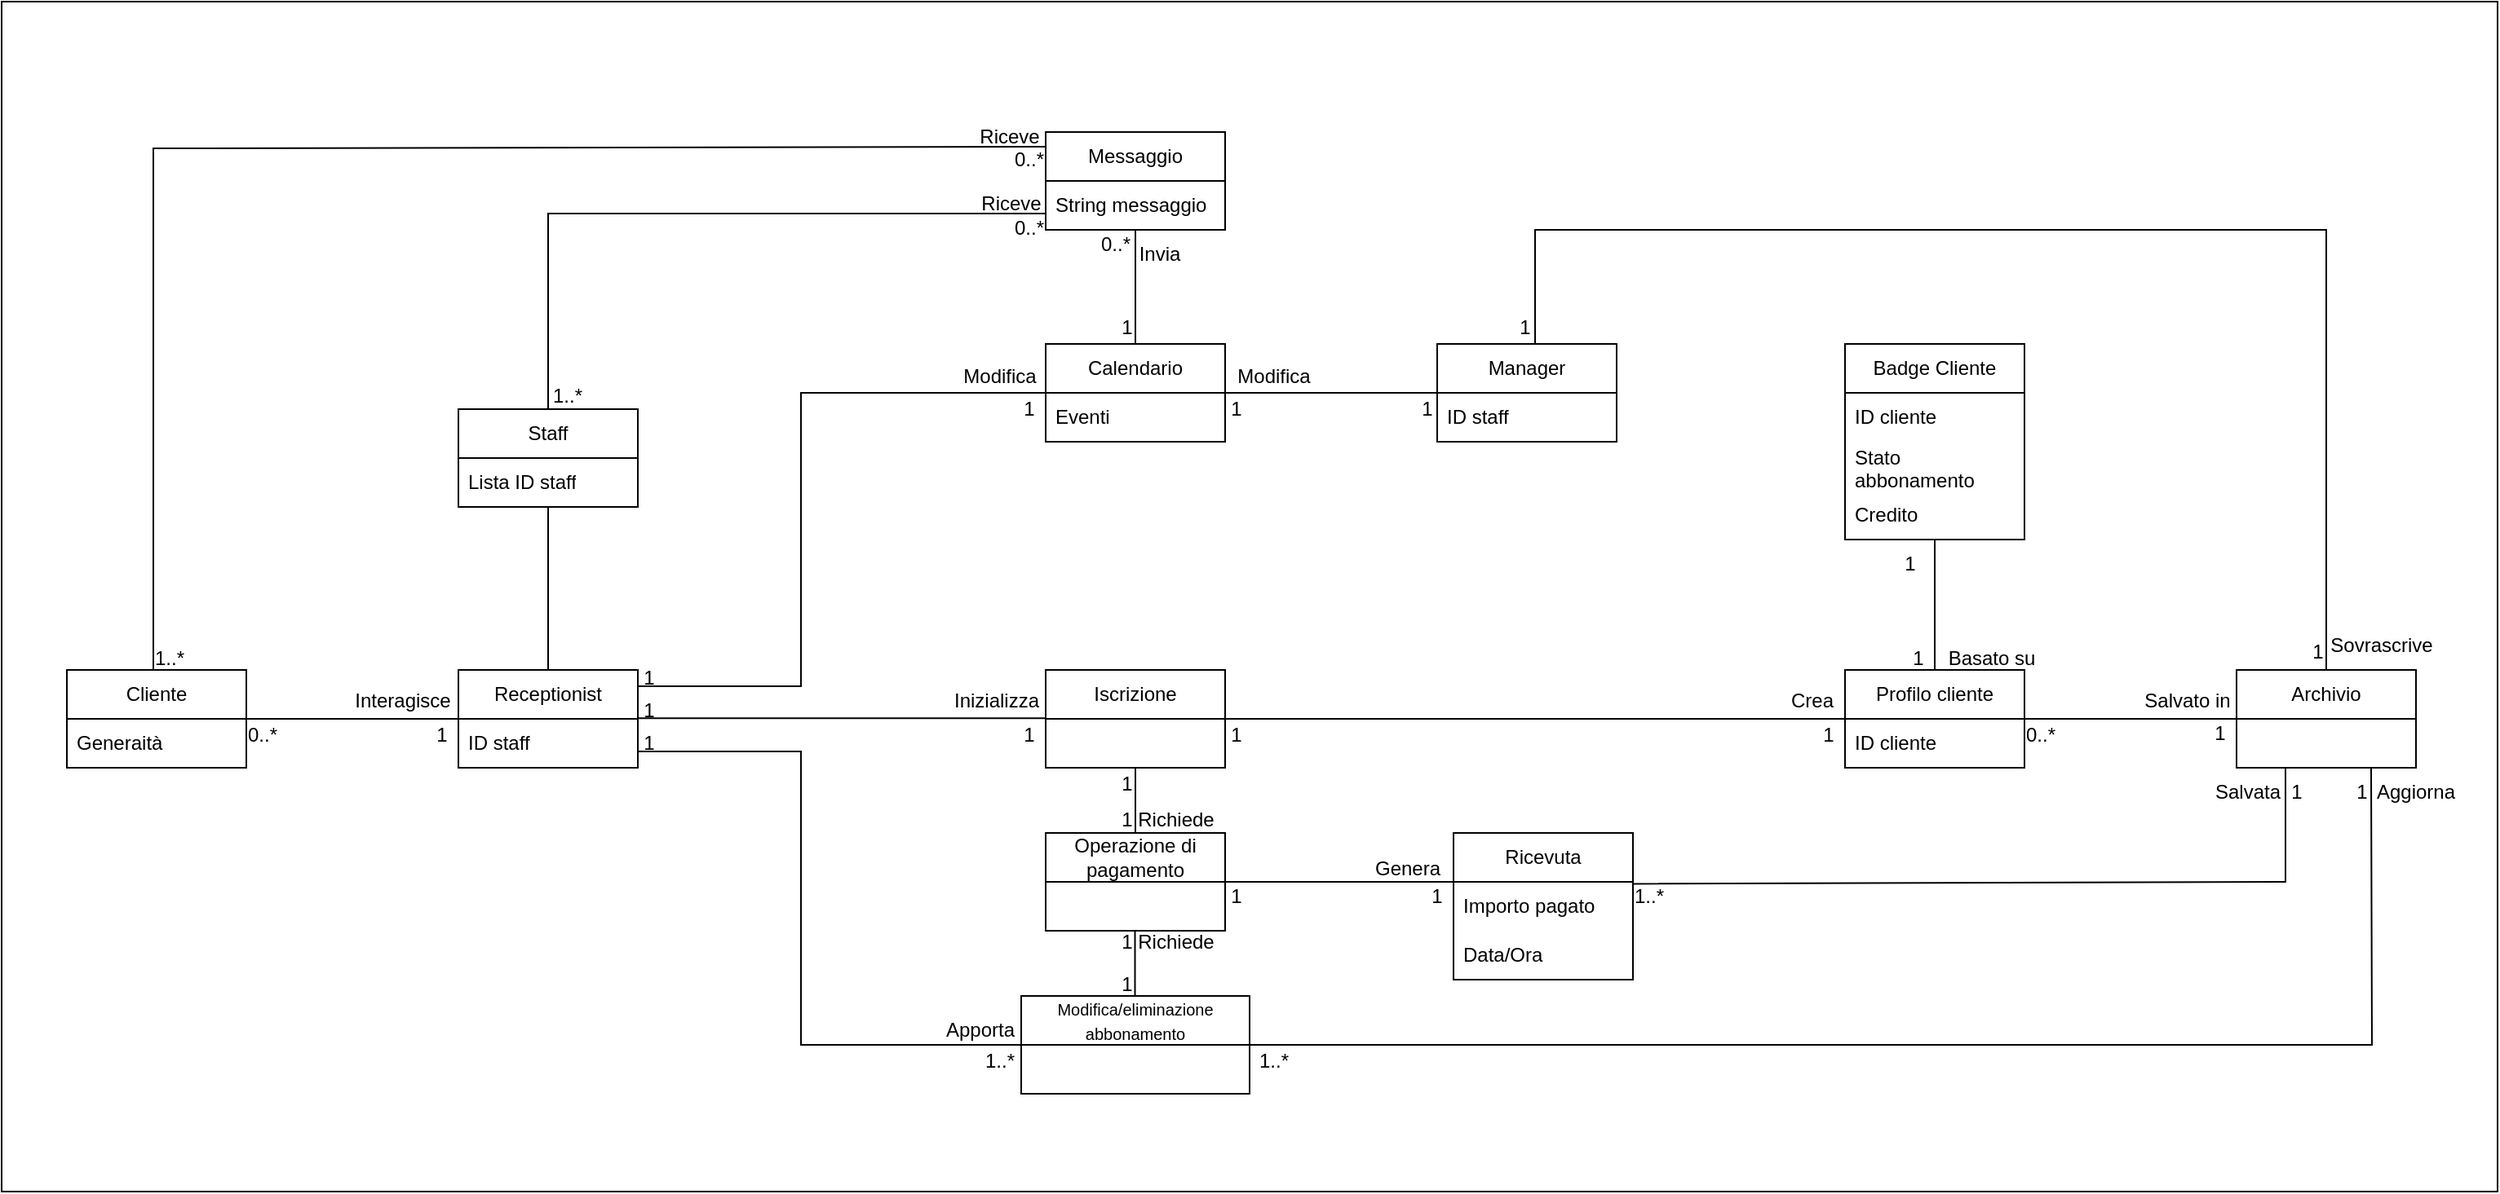 <mxfile version="26.2.9">
  <diagram name="Pagina-1" id="UwOmLVS_siH5T4Wg7gD2">
    <mxGraphModel dx="2069" dy="646" grid="1" gridSize="10" guides="1" tooltips="1" connect="1" arrows="1" fold="1" page="1" pageScale="1" pageWidth="827" pageHeight="1169" math="0" shadow="0">
      <root>
        <mxCell id="0" />
        <mxCell id="1" parent="0" />
        <mxCell id="hVn7NwHn_v4znucfLe-K-171" value="" style="rounded=0;whiteSpace=wrap;html=1;" vertex="1" parent="1">
          <mxGeometry x="-780" y="200" width="1530" height="730" as="geometry" />
        </mxCell>
        <mxCell id="hVn7NwHn_v4znucfLe-K-2" value="Receptionist" style="swimlane;fontStyle=0;childLayout=stackLayout;horizontal=1;startSize=30;horizontalStack=0;resizeParent=1;resizeParentMax=0;resizeLast=0;collapsible=1;marginBottom=0;whiteSpace=wrap;html=1;movable=1;resizable=1;rotatable=1;deletable=1;editable=1;locked=0;connectable=1;" vertex="1" parent="1">
          <mxGeometry x="-500" y="610" width="110" height="60" as="geometry" />
        </mxCell>
        <mxCell id="hVn7NwHn_v4znucfLe-K-152" value="ID staff" style="text;strokeColor=none;fillColor=none;align=left;verticalAlign=middle;spacingLeft=4;spacingRight=4;overflow=hidden;points=[[0,0.5],[1,0.5]];portConstraint=eastwest;rotatable=0;whiteSpace=wrap;html=1;" vertex="1" parent="hVn7NwHn_v4znucfLe-K-2">
          <mxGeometry y="30" width="110" height="30" as="geometry" />
        </mxCell>
        <mxCell id="hVn7NwHn_v4znucfLe-K-4" value="Profilo cliente" style="swimlane;fontStyle=0;childLayout=stackLayout;horizontal=1;startSize=30;horizontalStack=0;resizeParent=1;resizeParentMax=0;resizeLast=0;collapsible=1;marginBottom=0;whiteSpace=wrap;html=1;movable=1;resizable=1;rotatable=1;deletable=1;editable=1;locked=0;connectable=1;" vertex="1" parent="1">
          <mxGeometry x="350" y="610" width="110" height="60" as="geometry">
            <mxRectangle x="550" y="280" width="80" height="30" as="alternateBounds" />
          </mxGeometry>
        </mxCell>
        <mxCell id="hVn7NwHn_v4znucfLe-K-165" value="ID cliente" style="text;strokeColor=none;fillColor=none;align=left;verticalAlign=middle;spacingLeft=4;spacingRight=4;overflow=hidden;points=[[0,0.5],[1,0.5]];portConstraint=eastwest;rotatable=0;whiteSpace=wrap;html=1;" vertex="1" parent="hVn7NwHn_v4znucfLe-K-4">
          <mxGeometry y="30" width="110" height="30" as="geometry" />
        </mxCell>
        <mxCell id="hVn7NwHn_v4znucfLe-K-6" value="Archivio" style="swimlane;fontStyle=0;childLayout=stackLayout;horizontal=1;startSize=30;horizontalStack=0;resizeParent=1;resizeParentMax=0;resizeLast=0;collapsible=1;marginBottom=0;whiteSpace=wrap;html=1;movable=1;resizable=1;rotatable=1;deletable=1;editable=1;locked=0;connectable=1;" vertex="1" parent="1">
          <mxGeometry x="590" y="610" width="110" height="60" as="geometry" />
        </mxCell>
        <mxCell id="hVn7NwHn_v4znucfLe-K-10" value="Iscrizione" style="swimlane;fontStyle=0;childLayout=stackLayout;horizontal=1;startSize=30;horizontalStack=0;resizeParent=1;resizeParentMax=0;resizeLast=0;collapsible=1;marginBottom=0;whiteSpace=wrap;html=1;movable=1;resizable=1;rotatable=1;deletable=1;editable=1;locked=0;connectable=1;" vertex="1" parent="1">
          <mxGeometry x="-140" y="610" width="110" height="60" as="geometry">
            <mxRectangle x="359" y="280" width="90" height="30" as="alternateBounds" />
          </mxGeometry>
        </mxCell>
        <mxCell id="hVn7NwHn_v4znucfLe-K-13" value="Operazione di&lt;div&gt;pagamento&lt;/div&gt;" style="swimlane;fontStyle=0;childLayout=stackLayout;horizontal=1;startSize=30;horizontalStack=0;resizeParent=1;resizeParentMax=0;resizeLast=0;collapsible=1;marginBottom=0;whiteSpace=wrap;html=1;movable=1;resizable=1;rotatable=1;deletable=1;editable=1;locked=0;connectable=1;" vertex="1" parent="1">
          <mxGeometry x="-140" y="710" width="110" height="60" as="geometry" />
        </mxCell>
        <mxCell id="hVn7NwHn_v4znucfLe-K-15" value="Badge Cliente" style="swimlane;fontStyle=0;childLayout=stackLayout;horizontal=1;startSize=30;horizontalStack=0;resizeParent=1;resizeParentMax=0;resizeLast=0;collapsible=1;marginBottom=0;whiteSpace=wrap;html=1;movable=1;resizable=1;rotatable=1;deletable=1;editable=1;locked=0;connectable=1;" vertex="1" parent="1">
          <mxGeometry x="350" y="410" width="110" height="120" as="geometry" />
        </mxCell>
        <mxCell id="hVn7NwHn_v4znucfLe-K-166" value="ID cliente" style="text;strokeColor=none;fillColor=none;align=left;verticalAlign=middle;spacingLeft=4;spacingRight=4;overflow=hidden;points=[[0,0.5],[1,0.5]];portConstraint=eastwest;rotatable=0;whiteSpace=wrap;html=1;" vertex="1" parent="hVn7NwHn_v4znucfLe-K-15">
          <mxGeometry y="30" width="110" height="30" as="geometry" />
        </mxCell>
        <mxCell id="hVn7NwHn_v4znucfLe-K-167" value="Stato abbonamento" style="text;strokeColor=none;fillColor=none;align=left;verticalAlign=middle;spacingLeft=4;spacingRight=4;overflow=hidden;points=[[0,0.5],[1,0.5]];portConstraint=eastwest;rotatable=0;whiteSpace=wrap;html=1;" vertex="1" parent="hVn7NwHn_v4znucfLe-K-15">
          <mxGeometry y="60" width="110" height="30" as="geometry" />
        </mxCell>
        <mxCell id="hVn7NwHn_v4znucfLe-K-168" value="Credito" style="text;strokeColor=none;fillColor=none;align=left;verticalAlign=middle;spacingLeft=4;spacingRight=4;overflow=hidden;points=[[0,0.5],[1,0.5]];portConstraint=eastwest;rotatable=0;whiteSpace=wrap;html=1;" vertex="1" parent="hVn7NwHn_v4znucfLe-K-15">
          <mxGeometry y="90" width="110" height="30" as="geometry" />
        </mxCell>
        <mxCell id="hVn7NwHn_v4znucfLe-K-33" value="Ricevuta" style="swimlane;fontStyle=0;childLayout=stackLayout;horizontal=1;startSize=30;horizontalStack=0;resizeParent=1;resizeParentMax=0;resizeLast=0;collapsible=1;marginBottom=0;whiteSpace=wrap;html=1;movable=1;resizable=1;rotatable=1;deletable=1;editable=1;locked=0;connectable=1;" vertex="1" parent="1">
          <mxGeometry x="110" y="710" width="110" height="90" as="geometry" />
        </mxCell>
        <mxCell id="hVn7NwHn_v4znucfLe-K-162" value="Importo pagato" style="text;strokeColor=none;fillColor=none;align=left;verticalAlign=middle;spacingLeft=4;spacingRight=4;overflow=hidden;points=[[0,0.5],[1,0.5]];portConstraint=eastwest;rotatable=0;whiteSpace=wrap;html=1;" vertex="1" parent="hVn7NwHn_v4znucfLe-K-33">
          <mxGeometry y="30" width="110" height="30" as="geometry" />
        </mxCell>
        <mxCell id="hVn7NwHn_v4znucfLe-K-161" value="Data/Ora" style="text;strokeColor=none;fillColor=none;align=left;verticalAlign=middle;spacingLeft=4;spacingRight=4;overflow=hidden;points=[[0,0.5],[1,0.5]];portConstraint=eastwest;rotatable=0;whiteSpace=wrap;html=1;" vertex="1" parent="hVn7NwHn_v4znucfLe-K-33">
          <mxGeometry y="60" width="110" height="30" as="geometry" />
        </mxCell>
        <mxCell id="hVn7NwHn_v4znucfLe-K-43" value="&lt;div&gt;&lt;font size=&quot;1&quot;&gt;Modifica/&lt;/font&gt;&lt;span style=&quot;font-size: x-small; background-color: transparent; color: light-dark(rgb(0, 0, 0), rgb(255, 255, 255));&quot;&gt;eliminazione&lt;/span&gt;&lt;/div&gt;&lt;div&gt;&lt;font size=&quot;1&quot;&gt;abbonamento&lt;/font&gt;&lt;/div&gt;" style="swimlane;fontStyle=0;childLayout=stackLayout;horizontal=1;startSize=30;horizontalStack=0;resizeParent=1;resizeParentMax=0;resizeLast=0;collapsible=1;marginBottom=0;whiteSpace=wrap;html=1;movable=1;resizable=1;rotatable=1;deletable=1;editable=1;locked=0;connectable=1;" vertex="1" parent="1">
          <mxGeometry x="-155" y="810" width="140" height="60" as="geometry">
            <mxRectangle x="359" y="280" width="90" height="30" as="alternateBounds" />
          </mxGeometry>
        </mxCell>
        <mxCell id="hVn7NwHn_v4znucfLe-K-47" value="Manager" style="swimlane;fontStyle=0;childLayout=stackLayout;horizontal=1;startSize=30;horizontalStack=0;resizeParent=1;resizeParentMax=0;resizeLast=0;collapsible=1;marginBottom=0;whiteSpace=wrap;html=1;movable=1;resizable=1;rotatable=1;deletable=1;editable=1;locked=0;connectable=1;" vertex="1" parent="1">
          <mxGeometry x="100" y="410" width="110" height="60" as="geometry" />
        </mxCell>
        <mxCell id="hVn7NwHn_v4znucfLe-K-155" value="ID staff" style="text;strokeColor=none;fillColor=none;align=left;verticalAlign=middle;spacingLeft=4;spacingRight=4;overflow=hidden;points=[[0,0.5],[1,0.5]];portConstraint=eastwest;rotatable=0;whiteSpace=wrap;html=1;" vertex="1" parent="hVn7NwHn_v4znucfLe-K-47">
          <mxGeometry y="30" width="110" height="30" as="geometry" />
        </mxCell>
        <mxCell id="hVn7NwHn_v4znucfLe-K-50" value="Calendario" style="swimlane;fontStyle=0;childLayout=stackLayout;horizontal=1;startSize=30;horizontalStack=0;resizeParent=1;resizeParentMax=0;resizeLast=0;collapsible=1;marginBottom=0;whiteSpace=wrap;html=1;movable=1;resizable=1;rotatable=1;deletable=1;editable=1;locked=0;connectable=1;" vertex="1" parent="1">
          <mxGeometry x="-140" y="410" width="110" height="60" as="geometry">
            <mxRectangle x="359" y="280" width="90" height="30" as="alternateBounds" />
          </mxGeometry>
        </mxCell>
        <mxCell id="hVn7NwHn_v4znucfLe-K-157" value="Eventi" style="text;strokeColor=none;fillColor=none;align=left;verticalAlign=middle;spacingLeft=4;spacingRight=4;overflow=hidden;points=[[0,0.5],[1,0.5]];portConstraint=eastwest;rotatable=0;whiteSpace=wrap;html=1;" vertex="1" parent="hVn7NwHn_v4znucfLe-K-50">
          <mxGeometry y="30" width="110" height="30" as="geometry" />
        </mxCell>
        <mxCell id="hVn7NwHn_v4znucfLe-K-52" value="" style="endArrow=none;html=1;rounded=0;entryX=0;entryY=0.5;entryDx=0;entryDy=0;" edge="1" parent="1" source="hVn7NwHn_v4znucfLe-K-1" target="hVn7NwHn_v4znucfLe-K-2">
          <mxGeometry width="50" height="50" relative="1" as="geometry">
            <mxPoint x="-790" y="640" as="sourcePoint" />
            <mxPoint x="-740" y="590" as="targetPoint" />
          </mxGeometry>
        </mxCell>
        <mxCell id="hVn7NwHn_v4znucfLe-K-61" value="" style="endArrow=none;html=1;rounded=0;" edge="1" parent="1">
          <mxGeometry width="50" height="50" relative="1" as="geometry">
            <mxPoint x="-390" y="639.57" as="sourcePoint" />
            <mxPoint x="-140" y="639.57" as="targetPoint" />
          </mxGeometry>
        </mxCell>
        <mxCell id="hVn7NwHn_v4znucfLe-K-62" value="" style="endArrow=none;html=1;rounded=0;entryX=0;entryY=0.5;entryDx=0;entryDy=0;" edge="1" parent="1" target="hVn7NwHn_v4znucfLe-K-43">
          <mxGeometry width="50" height="50" relative="1" as="geometry">
            <mxPoint x="-390" y="660" as="sourcePoint" />
            <mxPoint x="-160" y="841" as="targetPoint" />
            <Array as="points">
              <mxPoint x="-290" y="660" />
              <mxPoint x="-290" y="840" />
            </Array>
          </mxGeometry>
        </mxCell>
        <mxCell id="hVn7NwHn_v4znucfLe-K-63" value="" style="endArrow=none;html=1;rounded=0;exitX=1;exitY=0.25;exitDx=0;exitDy=0;entryX=0;entryY=0.5;entryDx=0;entryDy=0;" edge="1" parent="1" target="hVn7NwHn_v4znucfLe-K-50">
          <mxGeometry width="50" height="50" relative="1" as="geometry">
            <mxPoint x="-390" y="620" as="sourcePoint" />
            <mxPoint x="-140" y="450" as="targetPoint" />
            <Array as="points">
              <mxPoint x="-330" y="620" />
              <mxPoint x="-290" y="620" />
              <mxPoint x="-290" y="440" />
            </Array>
          </mxGeometry>
        </mxCell>
        <mxCell id="hVn7NwHn_v4znucfLe-K-66" value="" style="endArrow=none;html=1;rounded=0;entryX=0;entryY=0.5;entryDx=0;entryDy=0;exitX=1;exitY=0.5;exitDx=0;exitDy=0;" edge="1" parent="1" source="hVn7NwHn_v4znucfLe-K-10" target="hVn7NwHn_v4znucfLe-K-4">
          <mxGeometry width="50" height="50" relative="1" as="geometry">
            <mxPoint x="-190" y="620" as="sourcePoint" />
            <mxPoint x="-140" y="570" as="targetPoint" />
          </mxGeometry>
        </mxCell>
        <mxCell id="hVn7NwHn_v4znucfLe-K-69" value="Messaggio" style="swimlane;fontStyle=0;childLayout=stackLayout;horizontal=1;startSize=30;horizontalStack=0;resizeParent=1;resizeParentMax=0;resizeLast=0;collapsible=1;marginBottom=0;whiteSpace=wrap;html=1;movable=1;resizable=1;rotatable=1;deletable=1;editable=1;locked=0;connectable=1;" vertex="1" parent="1">
          <mxGeometry x="-140" y="280" width="110" height="60" as="geometry">
            <mxRectangle x="359" y="280" width="90" height="30" as="alternateBounds" />
          </mxGeometry>
        </mxCell>
        <mxCell id="hVn7NwHn_v4znucfLe-K-156" value="String messaggio" style="text;strokeColor=none;fillColor=none;align=left;verticalAlign=middle;spacingLeft=4;spacingRight=4;overflow=hidden;points=[[0,0.5],[1,0.5]];portConstraint=eastwest;rotatable=0;whiteSpace=wrap;html=1;" vertex="1" parent="hVn7NwHn_v4znucfLe-K-69">
          <mxGeometry y="30" width="110" height="30" as="geometry" />
        </mxCell>
        <mxCell id="hVn7NwHn_v4znucfLe-K-71" value="" style="endArrow=none;html=1;rounded=0;entryX=0;entryY=0.5;entryDx=0;entryDy=0;exitX=1;exitY=0.5;exitDx=0;exitDy=0;" edge="1" parent="1" source="hVn7NwHn_v4znucfLe-K-4" target="hVn7NwHn_v4znucfLe-K-6">
          <mxGeometry width="50" height="50" relative="1" as="geometry">
            <mxPoint x="330" y="560" as="sourcePoint" />
            <mxPoint x="380" y="510" as="targetPoint" />
          </mxGeometry>
        </mxCell>
        <mxCell id="hVn7NwHn_v4znucfLe-K-72" value="" style="endArrow=none;html=1;rounded=0;exitX=0.5;exitY=1;exitDx=0;exitDy=0;entryX=0.5;entryY=0;entryDx=0;entryDy=0;" edge="1" parent="1" source="hVn7NwHn_v4znucfLe-K-10" target="hVn7NwHn_v4znucfLe-K-13">
          <mxGeometry width="50" height="50" relative="1" as="geometry">
            <mxPoint y="610" as="sourcePoint" />
            <mxPoint x="-85" y="700" as="targetPoint" />
          </mxGeometry>
        </mxCell>
        <mxCell id="hVn7NwHn_v4znucfLe-K-73" value="" style="endArrow=none;html=1;rounded=0;exitX=0.5;exitY=1;exitDx=0;exitDy=0;entryX=0.5;entryY=0;entryDx=0;entryDy=0;" edge="1" parent="1">
          <mxGeometry width="50" height="50" relative="1" as="geometry">
            <mxPoint x="-85.25" y="770" as="sourcePoint" />
            <mxPoint x="-85.25" y="810" as="targetPoint" />
          </mxGeometry>
        </mxCell>
        <mxCell id="hVn7NwHn_v4znucfLe-K-74" value="" style="endArrow=none;html=1;rounded=0;entryX=1;entryY=0.5;entryDx=0;entryDy=0;exitX=0;exitY=0;exitDx=0;exitDy=0;exitPerimeter=0;" edge="1" parent="1" source="hVn7NwHn_v4znucfLe-K-162" target="hVn7NwHn_v4znucfLe-K-13">
          <mxGeometry width="50" height="50" relative="1" as="geometry">
            <mxPoint x="82" y="760" as="sourcePoint" />
            <mxPoint x="-75.25" y="820" as="targetPoint" />
          </mxGeometry>
        </mxCell>
        <mxCell id="hVn7NwHn_v4znucfLe-K-75" value="" style="endArrow=none;html=1;rounded=0;entryX=0.5;entryY=0;entryDx=0;entryDy=0;" edge="1" parent="1" target="hVn7NwHn_v4znucfLe-K-6">
          <mxGeometry width="50" height="50" relative="1" as="geometry">
            <mxPoint x="160" y="410" as="sourcePoint" />
            <mxPoint x="50" y="500" as="targetPoint" />
            <Array as="points">
              <mxPoint x="160" y="340" />
              <mxPoint x="645" y="340" />
            </Array>
          </mxGeometry>
        </mxCell>
        <mxCell id="hVn7NwHn_v4znucfLe-K-76" value="" style="endArrow=none;html=1;rounded=0;exitX=1;exitY=0.5;exitDx=0;exitDy=0;entryX=0.75;entryY=1;entryDx=0;entryDy=0;" edge="1" parent="1" source="hVn7NwHn_v4znucfLe-K-43" target="hVn7NwHn_v4znucfLe-K-6">
          <mxGeometry width="50" height="50" relative="1" as="geometry">
            <mxPoint y="660" as="sourcePoint" />
            <mxPoint x="420" y="670" as="targetPoint" />
            <Array as="points">
              <mxPoint x="673" y="840" />
            </Array>
          </mxGeometry>
        </mxCell>
        <mxCell id="hVn7NwHn_v4znucfLe-K-77" value="" style="endArrow=none;html=1;rounded=0;exitX=1.003;exitY=0.347;exitDx=0;exitDy=0;exitPerimeter=0;" edge="1" parent="1" source="hVn7NwHn_v4znucfLe-K-33">
          <mxGeometry width="50" height="50" relative="1" as="geometry">
            <mxPoint y="660" as="sourcePoint" />
            <mxPoint x="620" y="670" as="targetPoint" />
            <Array as="points">
              <mxPoint x="620" y="740" />
            </Array>
          </mxGeometry>
        </mxCell>
        <mxCell id="hVn7NwHn_v4znucfLe-K-1" value="Cliente" style="swimlane;fontStyle=0;childLayout=stackLayout;horizontal=1;startSize=30;horizontalStack=0;resizeParent=1;resizeParentMax=0;resizeLast=0;collapsible=1;marginBottom=0;whiteSpace=wrap;html=1;movable=1;resizable=1;rotatable=1;deletable=1;editable=1;locked=0;connectable=1;" vertex="1" parent="1">
          <mxGeometry x="-740" y="610" width="110" height="60" as="geometry" />
        </mxCell>
        <mxCell id="hVn7NwHn_v4znucfLe-K-151" value="Generaità" style="text;strokeColor=none;fillColor=none;align=left;verticalAlign=middle;spacingLeft=4;spacingRight=4;overflow=hidden;points=[[0,0.5],[1,0.5]];portConstraint=eastwest;rotatable=0;whiteSpace=wrap;html=1;" vertex="1" parent="hVn7NwHn_v4znucfLe-K-1">
          <mxGeometry y="30" width="110" height="30" as="geometry" />
        </mxCell>
        <mxCell id="hVn7NwHn_v4znucfLe-K-85" value="" style="endArrow=none;html=1;rounded=0;exitX=0.5;exitY=1;exitDx=0;exitDy=0;entryX=0.5;entryY=0;entryDx=0;entryDy=0;" edge="1" parent="1" source="hVn7NwHn_v4znucfLe-K-69" target="hVn7NwHn_v4znucfLe-K-50">
          <mxGeometry width="50" height="50" relative="1" as="geometry">
            <mxPoint x="165" y="320" as="sourcePoint" />
            <mxPoint x="-20" y="450" as="targetPoint" />
            <Array as="points">
              <mxPoint x="-85" y="380" />
            </Array>
          </mxGeometry>
        </mxCell>
        <mxCell id="hVn7NwHn_v4znucfLe-K-86" value="" style="endArrow=none;html=1;rounded=0;exitX=0.5;exitY=0;exitDx=0;exitDy=0;" edge="1" parent="1" source="hVn7NwHn_v4znucfLe-K-88">
          <mxGeometry width="50" height="50" relative="1" as="geometry">
            <mxPoint x="-250" y="470" as="sourcePoint" />
            <mxPoint x="-140" y="330" as="targetPoint" />
            <Array as="points">
              <mxPoint x="-445" y="330" />
            </Array>
          </mxGeometry>
        </mxCell>
        <mxCell id="hVn7NwHn_v4znucfLe-K-87" value="" style="endArrow=none;html=1;rounded=0;entryX=1;entryY=0.5;entryDx=0;entryDy=0;exitX=0.5;exitY=0;exitDx=0;exitDy=0;" edge="1" parent="1">
          <mxGeometry width="50" height="50" relative="1" as="geometry">
            <mxPoint x="-687" y="610" as="sourcePoint" />
            <mxPoint x="-140" y="289" as="targetPoint" />
            <Array as="points">
              <mxPoint x="-687" y="290" />
            </Array>
          </mxGeometry>
        </mxCell>
        <mxCell id="hVn7NwHn_v4znucfLe-K-88" value="Staff" style="swimlane;fontStyle=0;childLayout=stackLayout;horizontal=1;startSize=30;horizontalStack=0;resizeParent=1;resizeParentMax=0;resizeLast=0;collapsible=1;marginBottom=0;whiteSpace=wrap;html=1;movable=1;resizable=1;rotatable=1;deletable=1;editable=1;locked=0;connectable=1;" vertex="1" parent="1">
          <mxGeometry x="-500" y="450" width="110" height="60" as="geometry">
            <mxRectangle x="359" y="280" width="90" height="30" as="alternateBounds" />
          </mxGeometry>
        </mxCell>
        <mxCell id="hVn7NwHn_v4znucfLe-K-154" value="Lista ID staff" style="text;strokeColor=none;fillColor=none;align=left;verticalAlign=middle;spacingLeft=4;spacingRight=4;overflow=hidden;points=[[0,0.5],[1,0.5]];portConstraint=eastwest;rotatable=0;whiteSpace=wrap;html=1;" vertex="1" parent="hVn7NwHn_v4znucfLe-K-88">
          <mxGeometry y="30" width="110" height="30" as="geometry" />
        </mxCell>
        <mxCell id="hVn7NwHn_v4znucfLe-K-89" value="" style="endArrow=none;html=1;rounded=0;entryX=0.5;entryY=1;entryDx=0;entryDy=0;exitX=0.5;exitY=0;exitDx=0;exitDy=0;" edge="1" parent="1" source="hVn7NwHn_v4znucfLe-K-2" target="hVn7NwHn_v4znucfLe-K-88">
          <mxGeometry width="50" height="50" relative="1" as="geometry">
            <mxPoint x="-445" y="600" as="sourcePoint" />
            <mxPoint x="-200" y="420" as="targetPoint" />
          </mxGeometry>
        </mxCell>
        <mxCell id="hVn7NwHn_v4znucfLe-K-90" value="" style="endArrow=none;html=1;rounded=0;entryX=0;entryY=0.5;entryDx=0;entryDy=0;exitX=1;exitY=0.5;exitDx=0;exitDy=0;" edge="1" parent="1" source="hVn7NwHn_v4znucfLe-K-50" target="hVn7NwHn_v4znucfLe-K-47">
          <mxGeometry width="50" height="50" relative="1" as="geometry">
            <mxPoint x="-250" y="470" as="sourcePoint" />
            <mxPoint x="-200" y="420" as="targetPoint" />
          </mxGeometry>
        </mxCell>
        <mxCell id="hVn7NwHn_v4znucfLe-K-91" value="Interagisce" style="text;html=1;align=center;verticalAlign=middle;whiteSpace=wrap;rounded=0;" vertex="1" parent="1">
          <mxGeometry x="-564" y="614" width="60" height="30" as="geometry" />
        </mxCell>
        <mxCell id="hVn7NwHn_v4znucfLe-K-92" value="0..*" style="text;html=1;align=center;verticalAlign=middle;whiteSpace=wrap;rounded=0;" vertex="1" parent="1">
          <mxGeometry x="-650" y="635" width="60" height="30" as="geometry" />
        </mxCell>
        <mxCell id="hVn7NwHn_v4znucfLe-K-93" value="1" style="text;html=1;align=center;verticalAlign=middle;whiteSpace=wrap;rounded=0;" vertex="1" parent="1">
          <mxGeometry x="-540" y="635" width="60" height="30" as="geometry" />
        </mxCell>
        <mxCell id="hVn7NwHn_v4znucfLe-K-94" value="Modifica" style="text;html=1;align=center;verticalAlign=middle;whiteSpace=wrap;rounded=0;" vertex="1" parent="1">
          <mxGeometry x="-198" y="415" width="60" height="30" as="geometry" />
        </mxCell>
        <mxCell id="hVn7NwHn_v4znucfLe-K-95" value="1" style="text;html=1;align=center;verticalAlign=middle;whiteSpace=wrap;rounded=0;" vertex="1" parent="1">
          <mxGeometry x="-413" y="600" width="60" height="30" as="geometry" />
        </mxCell>
        <mxCell id="hVn7NwHn_v4znucfLe-K-96" value="1" style="text;html=1;align=center;verticalAlign=middle;whiteSpace=wrap;rounded=0;" vertex="1" parent="1">
          <mxGeometry x="-180" y="435" width="60" height="30" as="geometry" />
        </mxCell>
        <mxCell id="hVn7NwHn_v4znucfLe-K-97" value="Inizializza" style="text;html=1;align=center;verticalAlign=middle;whiteSpace=wrap;rounded=0;" vertex="1" parent="1">
          <mxGeometry x="-200" y="614" width="60" height="30" as="geometry" />
        </mxCell>
        <mxCell id="hVn7NwHn_v4znucfLe-K-98" value="1" style="text;html=1;align=center;verticalAlign=middle;whiteSpace=wrap;rounded=0;" vertex="1" parent="1">
          <mxGeometry x="-413" y="620" width="60" height="30" as="geometry" />
        </mxCell>
        <mxCell id="hVn7NwHn_v4znucfLe-K-99" value="1" style="text;html=1;align=center;verticalAlign=middle;whiteSpace=wrap;rounded=0;" vertex="1" parent="1">
          <mxGeometry x="-180" y="635" width="60" height="30" as="geometry" />
        </mxCell>
        <mxCell id="hVn7NwHn_v4znucfLe-K-100" value="1" style="text;html=1;align=center;verticalAlign=middle;whiteSpace=wrap;rounded=0;" vertex="1" parent="1">
          <mxGeometry x="-413" y="640" width="60" height="30" as="geometry" />
        </mxCell>
        <mxCell id="hVn7NwHn_v4znucfLe-K-101" value="Apporta" style="text;html=1;align=center;verticalAlign=middle;whiteSpace=wrap;rounded=0;" vertex="1" parent="1">
          <mxGeometry x="-210" y="816" width="60" height="30" as="geometry" />
        </mxCell>
        <mxCell id="hVn7NwHn_v4znucfLe-K-102" value="1..*" style="text;html=1;align=center;verticalAlign=middle;whiteSpace=wrap;rounded=0;" vertex="1" parent="1">
          <mxGeometry x="-198" y="835" width="60" height="30" as="geometry" />
        </mxCell>
        <mxCell id="hVn7NwHn_v4znucfLe-K-103" value="Invia" style="text;html=1;align=center;verticalAlign=middle;whiteSpace=wrap;rounded=0;" vertex="1" parent="1">
          <mxGeometry x="-100" y="340" width="60" height="30" as="geometry" />
        </mxCell>
        <mxCell id="hVn7NwHn_v4znucfLe-K-104" value="0..*" style="text;html=1;align=center;verticalAlign=middle;whiteSpace=wrap;rounded=0;" vertex="1" parent="1">
          <mxGeometry x="-127" y="334" width="60" height="30" as="geometry" />
        </mxCell>
        <mxCell id="hVn7NwHn_v4znucfLe-K-105" value="1" style="text;html=1;align=center;verticalAlign=middle;whiteSpace=wrap;rounded=0;" vertex="1" parent="1">
          <mxGeometry x="-120" y="385" width="60" height="30" as="geometry" />
        </mxCell>
        <mxCell id="hVn7NwHn_v4znucfLe-K-106" value="Riceve" style="text;html=1;align=center;verticalAlign=middle;whiteSpace=wrap;rounded=0;" vertex="1" parent="1">
          <mxGeometry x="-191" y="309" width="60" height="30" as="geometry" />
        </mxCell>
        <mxCell id="hVn7NwHn_v4znucfLe-K-108" value="Riceve" style="text;html=1;align=center;verticalAlign=middle;whiteSpace=wrap;rounded=0;" vertex="1" parent="1">
          <mxGeometry x="-192" y="268" width="60" height="30" as="geometry" />
        </mxCell>
        <mxCell id="hVn7NwHn_v4znucfLe-K-110" value="0..*" style="text;html=1;align=center;verticalAlign=middle;whiteSpace=wrap;rounded=0;" vertex="1" parent="1">
          <mxGeometry x="-180" y="282" width="60" height="30" as="geometry" />
        </mxCell>
        <mxCell id="hVn7NwHn_v4znucfLe-K-111" value="0..*" style="text;html=1;align=center;verticalAlign=middle;whiteSpace=wrap;rounded=0;" vertex="1" parent="1">
          <mxGeometry x="-180" y="324" width="60" height="30" as="geometry" />
        </mxCell>
        <mxCell id="hVn7NwHn_v4znucfLe-K-113" value="1..*" style="text;html=1;align=center;verticalAlign=middle;whiteSpace=wrap;rounded=0;" vertex="1" parent="1">
          <mxGeometry x="-463" y="427" width="60" height="30" as="geometry" />
        </mxCell>
        <mxCell id="hVn7NwHn_v4znucfLe-K-115" value="1..*" style="text;html=1;align=center;verticalAlign=middle;whiteSpace=wrap;rounded=0;" vertex="1" parent="1">
          <mxGeometry x="-707" y="588" width="60" height="30" as="geometry" />
        </mxCell>
        <mxCell id="hVn7NwHn_v4znucfLe-K-116" value="Richiede" style="text;html=1;align=center;verticalAlign=middle;whiteSpace=wrap;rounded=0;" vertex="1" parent="1">
          <mxGeometry x="-90" y="687" width="60" height="30" as="geometry" />
        </mxCell>
        <mxCell id="hVn7NwHn_v4znucfLe-K-117" value="Richiede" style="text;html=1;align=center;verticalAlign=middle;whiteSpace=wrap;rounded=0;" vertex="1" parent="1">
          <mxGeometry x="-90" y="762" width="60" height="30" as="geometry" />
        </mxCell>
        <mxCell id="hVn7NwHn_v4znucfLe-K-118" value="1" style="text;html=1;align=center;verticalAlign=middle;whiteSpace=wrap;rounded=0;" vertex="1" parent="1">
          <mxGeometry x="-120" y="665" width="60" height="30" as="geometry" />
        </mxCell>
        <mxCell id="hVn7NwHn_v4znucfLe-K-119" value="1" style="text;html=1;align=center;verticalAlign=middle;whiteSpace=wrap;rounded=0;" vertex="1" parent="1">
          <mxGeometry x="-120" y="687" width="60" height="30" as="geometry" />
        </mxCell>
        <mxCell id="hVn7NwHn_v4znucfLe-K-120" value="1" style="text;html=1;align=center;verticalAlign=middle;whiteSpace=wrap;rounded=0;" vertex="1" parent="1">
          <mxGeometry x="-120" y="762" width="60" height="30" as="geometry" />
        </mxCell>
        <mxCell id="hVn7NwHn_v4znucfLe-K-121" value="1" style="text;html=1;align=center;verticalAlign=middle;whiteSpace=wrap;rounded=0;" vertex="1" parent="1">
          <mxGeometry x="-120" y="788" width="60" height="30" as="geometry" />
        </mxCell>
        <mxCell id="hVn7NwHn_v4znucfLe-K-123" value="Genera" style="text;html=1;align=center;verticalAlign=middle;whiteSpace=wrap;rounded=0;" vertex="1" parent="1">
          <mxGeometry x="52" y="717" width="60" height="30" as="geometry" />
        </mxCell>
        <mxCell id="hVn7NwHn_v4znucfLe-K-124" value="1" style="text;html=1;align=center;verticalAlign=middle;whiteSpace=wrap;rounded=0;" vertex="1" parent="1">
          <mxGeometry x="-53" y="734" width="60" height="30" as="geometry" />
        </mxCell>
        <mxCell id="hVn7NwHn_v4znucfLe-K-126" value="1" style="text;html=1;align=center;verticalAlign=middle;whiteSpace=wrap;rounded=0;" vertex="1" parent="1">
          <mxGeometry x="70" y="734" width="60" height="30" as="geometry" />
        </mxCell>
        <mxCell id="hVn7NwHn_v4znucfLe-K-127" value="Modifica" style="text;html=1;align=center;verticalAlign=middle;whiteSpace=wrap;rounded=0;" vertex="1" parent="1">
          <mxGeometry x="-30" y="415" width="60" height="30" as="geometry" />
        </mxCell>
        <mxCell id="hVn7NwHn_v4znucfLe-K-128" value="1" style="text;html=1;align=center;verticalAlign=middle;whiteSpace=wrap;rounded=0;" vertex="1" parent="1">
          <mxGeometry x="-53" y="435" width="60" height="30" as="geometry" />
        </mxCell>
        <mxCell id="hVn7NwHn_v4znucfLe-K-131" value="1" style="text;html=1;align=center;verticalAlign=middle;whiteSpace=wrap;rounded=0;" vertex="1" parent="1">
          <mxGeometry x="64" y="435" width="60" height="30" as="geometry" />
        </mxCell>
        <mxCell id="hVn7NwHn_v4znucfLe-K-132" value="1" style="text;html=1;align=center;verticalAlign=middle;whiteSpace=wrap;rounded=0;" vertex="1" parent="1">
          <mxGeometry x="124" y="385" width="60" height="30" as="geometry" />
        </mxCell>
        <mxCell id="hVn7NwHn_v4znucfLe-K-133" value="Sovrascrive" style="text;html=1;align=center;verticalAlign=middle;whiteSpace=wrap;rounded=0;" vertex="1" parent="1">
          <mxGeometry x="649" y="580" width="60" height="30" as="geometry" />
        </mxCell>
        <mxCell id="hVn7NwHn_v4znucfLe-K-134" value="1" style="text;html=1;align=center;verticalAlign=middle;whiteSpace=wrap;rounded=0;" vertex="1" parent="1">
          <mxGeometry x="610" y="584" width="60" height="30" as="geometry" />
        </mxCell>
        <mxCell id="hVn7NwHn_v4znucfLe-K-135" value="1" style="text;html=1;align=center;verticalAlign=middle;whiteSpace=wrap;rounded=0;" vertex="1" parent="1">
          <mxGeometry x="-53" y="635" width="60" height="30" as="geometry" />
        </mxCell>
        <mxCell id="hVn7NwHn_v4znucfLe-K-136" value="1" style="text;html=1;align=center;verticalAlign=middle;whiteSpace=wrap;rounded=0;" vertex="1" parent="1">
          <mxGeometry x="310" y="635" width="60" height="30" as="geometry" />
        </mxCell>
        <mxCell id="hVn7NwHn_v4znucfLe-K-137" value="Crea" style="text;html=1;align=center;verticalAlign=middle;whiteSpace=wrap;rounded=0;" vertex="1" parent="1">
          <mxGeometry x="300" y="614" width="60" height="30" as="geometry" />
        </mxCell>
        <mxCell id="hVn7NwHn_v4znucfLe-K-138" value="Aggiorna" style="text;html=1;align=center;verticalAlign=middle;whiteSpace=wrap;rounded=0;" vertex="1" parent="1">
          <mxGeometry x="670" y="670" width="60" height="30" as="geometry" />
        </mxCell>
        <mxCell id="hVn7NwHn_v4znucfLe-K-139" value="1..*" style="text;html=1;align=center;verticalAlign=middle;whiteSpace=wrap;rounded=0;" vertex="1" parent="1">
          <mxGeometry x="-30" y="835" width="60" height="30" as="geometry" />
        </mxCell>
        <mxCell id="hVn7NwHn_v4znucfLe-K-140" value="1" style="text;html=1;align=center;verticalAlign=middle;whiteSpace=wrap;rounded=0;" vertex="1" parent="1">
          <mxGeometry x="637" y="670" width="60" height="30" as="geometry" />
        </mxCell>
        <mxCell id="hVn7NwHn_v4znucfLe-K-141" value="Salvata" style="text;html=1;align=center;verticalAlign=middle;whiteSpace=wrap;rounded=0;" vertex="1" parent="1">
          <mxGeometry x="567" y="670" width="60" height="30" as="geometry" />
        </mxCell>
        <mxCell id="hVn7NwHn_v4znucfLe-K-142" value="1" style="text;html=1;align=center;verticalAlign=middle;whiteSpace=wrap;rounded=0;" vertex="1" parent="1">
          <mxGeometry x="597" y="670" width="60" height="30" as="geometry" />
        </mxCell>
        <mxCell id="hVn7NwHn_v4znucfLe-K-143" value="1..*" style="text;html=1;align=center;verticalAlign=middle;whiteSpace=wrap;rounded=0;" vertex="1" parent="1">
          <mxGeometry x="200" y="734" width="60" height="30" as="geometry" />
        </mxCell>
        <mxCell id="hVn7NwHn_v4znucfLe-K-144" value="Salvato in" style="text;html=1;align=center;verticalAlign=middle;whiteSpace=wrap;rounded=0;" vertex="1" parent="1">
          <mxGeometry x="530" y="614" width="60" height="30" as="geometry" />
        </mxCell>
        <mxCell id="hVn7NwHn_v4znucfLe-K-145" value="1" style="text;html=1;align=center;verticalAlign=middle;whiteSpace=wrap;rounded=0;" vertex="1" parent="1">
          <mxGeometry x="550" y="634" width="60" height="30" as="geometry" />
        </mxCell>
        <mxCell id="hVn7NwHn_v4znucfLe-K-146" value="0..*" style="text;html=1;align=center;verticalAlign=middle;whiteSpace=wrap;rounded=0;" vertex="1" parent="1">
          <mxGeometry x="440" y="635" width="60" height="30" as="geometry" />
        </mxCell>
        <mxCell id="hVn7NwHn_v4znucfLe-K-147" value="1" style="text;html=1;align=center;verticalAlign=middle;whiteSpace=wrap;rounded=0;" vertex="1" parent="1">
          <mxGeometry x="340" y="588" width="110" height="30" as="geometry" />
        </mxCell>
        <mxCell id="hVn7NwHn_v4znucfLe-K-148" value="1" style="text;html=1;align=center;verticalAlign=middle;whiteSpace=wrap;rounded=0;" vertex="1" parent="1">
          <mxGeometry x="360" y="530" width="60" height="30" as="geometry" />
        </mxCell>
        <mxCell id="hVn7NwHn_v4znucfLe-K-150" value="Basato su" style="text;html=1;align=center;verticalAlign=middle;whiteSpace=wrap;rounded=0;" vertex="1" parent="1">
          <mxGeometry x="410" y="588" width="60" height="30" as="geometry" />
        </mxCell>
        <mxCell id="hVn7NwHn_v4znucfLe-K-169" value="" style="endArrow=none;html=1;rounded=0;entryX=0.75;entryY=0;entryDx=0;entryDy=0;exitX=0.5;exitY=0;exitDx=0;exitDy=0;" edge="1" parent="1" source="hVn7NwHn_v4znucfLe-K-4" target="hVn7NwHn_v4znucfLe-K-148">
          <mxGeometry width="50" height="50" relative="1" as="geometry">
            <mxPoint x="330" y="580" as="sourcePoint" />
            <mxPoint x="130" y="610" as="targetPoint" />
          </mxGeometry>
        </mxCell>
      </root>
    </mxGraphModel>
  </diagram>
</mxfile>
